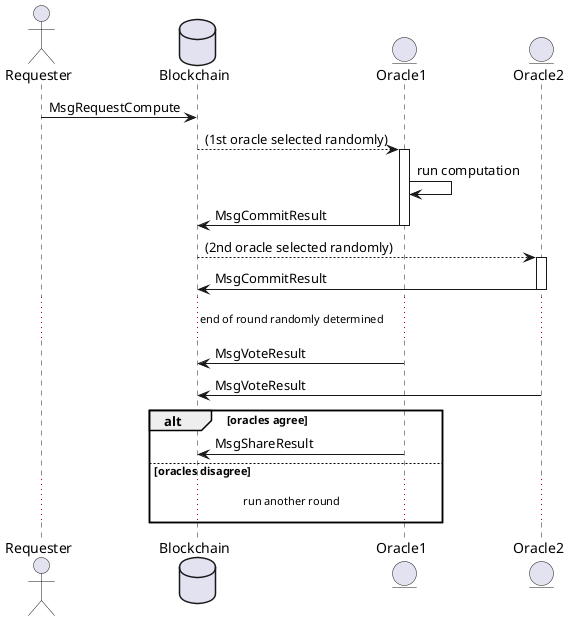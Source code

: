@startuml
actor Requester
database Blockchain
entity Oracle1
entity Oracle2
Requester -> Blockchain: MsgRequestCompute
Blockchain --> Oracle1: (1st oracle selected randomly)
activate Oracle1
Oracle1 -> Oracle1: run computation
Oracle1 -> Blockchain: MsgCommitResult
deactivate Oracle1

Blockchain --> Oracle2: (2nd oracle selected randomly)
activate Oracle2
Oracle2 -> Blockchain: MsgCommitResult
deactivate Oracle2

...end of round randomly determined...

Oracle1 -> Blockchain: MsgVoteResult
Oracle2 -> Blockchain: MsgVoteResult

alt oracles agree
    Oracle1 -> Blockchain: MsgShareResult
else oracles disagree
    ...run another round...
end

@enduml